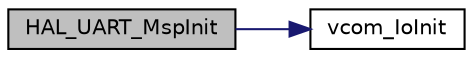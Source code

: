 digraph "HAL_UART_MspInit"
{
  edge [fontname="Helvetica",fontsize="10",labelfontname="Helvetica",labelfontsize="10"];
  node [fontname="Helvetica",fontsize="10",shape=record];
  rankdir="LR";
  Node3 [label="HAL_UART_MspInit",height=0.2,width=0.4,color="black", fillcolor="grey75", style="filled", fontcolor="black"];
  Node3 -> Node4 [color="midnightblue",fontsize="10",style="solid",fontname="Helvetica"];
  Node4 [label="vcom_IoInit",height=0.2,width=0.4,color="black", fillcolor="white", style="filled",URL="$vcom_8c.html#aa6608584adfa555b835442b2e0f531c2",tooltip="Init the VCOM IOs. "];
}
